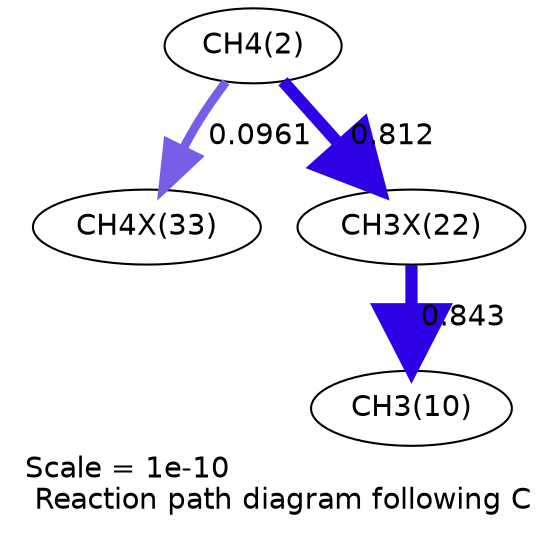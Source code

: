 digraph reaction_paths {
center=1;
s4 -> s53[fontname="Helvetica", penwidth=4.23, arrowsize=2.12, color="0.7, 0.596, 0.9"
, label=" 0.0961"];
s4 -> s49[fontname="Helvetica", penwidth=5.84, arrowsize=2.92, color="0.7, 1.31, 0.9"
, label=" 0.812"];
s49 -> s12[fontname="Helvetica", penwidth=5.87, arrowsize=2.94, color="0.7, 1.34, 0.9"
, label=" 0.843"];
s4 [ fontname="Helvetica", label="CH4(2)"];
s12 [ fontname="Helvetica", label="CH3(10)"];
s49 [ fontname="Helvetica", label="CH3X(22)"];
s53 [ fontname="Helvetica", label="CH4X(33)"];
 label = "Scale = 1e-10\l Reaction path diagram following C";
 fontname = "Helvetica";
}
